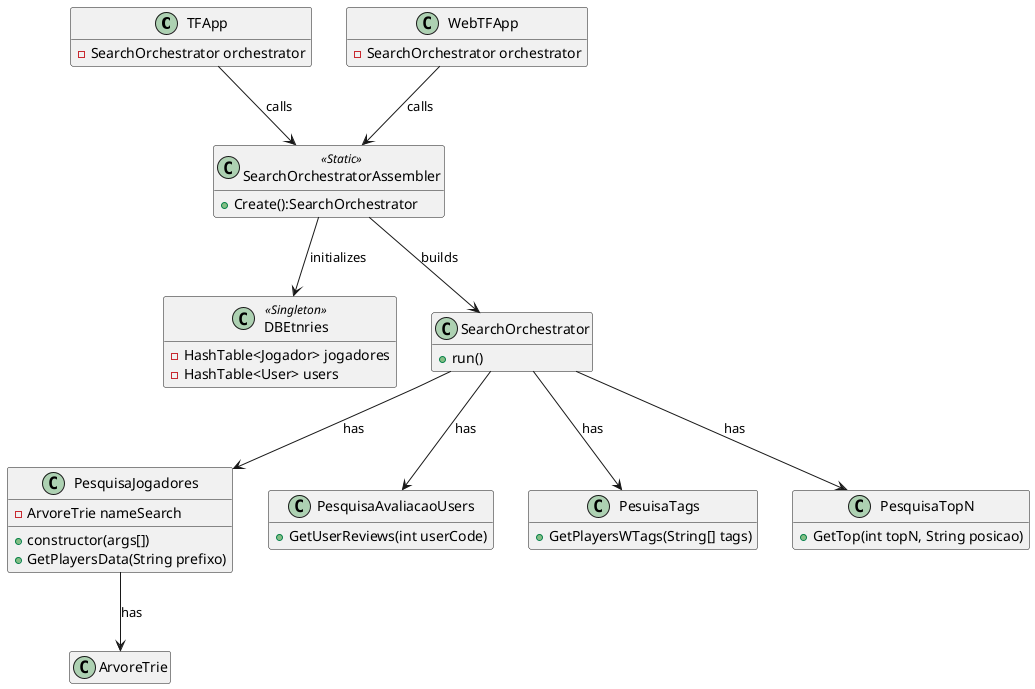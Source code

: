 @startuml classDiagram
    hide empty members

    class TFApp{
        -SearchOrchestrator orchestrator
    }
    class WebTFApp{
        -SearchOrchestrator orchestrator
    }

    class SearchOrchestratorAssembler<<Static>>{
        +Create():SearchOrchestrator
    }
    class DBEtnries<<Singleton>>{
        - HashTable<Jogador> jogadores
        - HashTable<User> users
    }
    class SearchOrchestrator{
        +run()
    }

    class PesquisaJogadores{
        - ArvoreTrie nameSearch
        + constructor(args[])
        + GetPlayersData(String prefixo)
    }

    Class ArvoreTrie{

    }

    class PesquisaAvaliacaoUsers{
        + GetUserReviews(int userCode)
    }
    class PesuisaTags{
        + GetPlayersWTags(String[] tags)
    }
    class PesquisaTopN{
        + GetTop(int topN, String posicao)
    }
    
    SearchOrchestratorAssembler --> SearchOrchestrator:builds
    WebTFApp --> SearchOrchestratorAssembler:calls
    TFApp --> SearchOrchestratorAssembler:calls
    SearchOrchestratorAssembler --> DBEtnries: initializes
    SearchOrchestrator --> PesquisaJogadores:has
    SearchOrchestrator --> PesuisaTags:has
    SearchOrchestrator --> PesquisaTopN:has
    SearchOrchestrator --> PesquisaAvaliacaoUsers:has
    PesquisaJogadores --> ArvoreTrie: has
    
@enduml